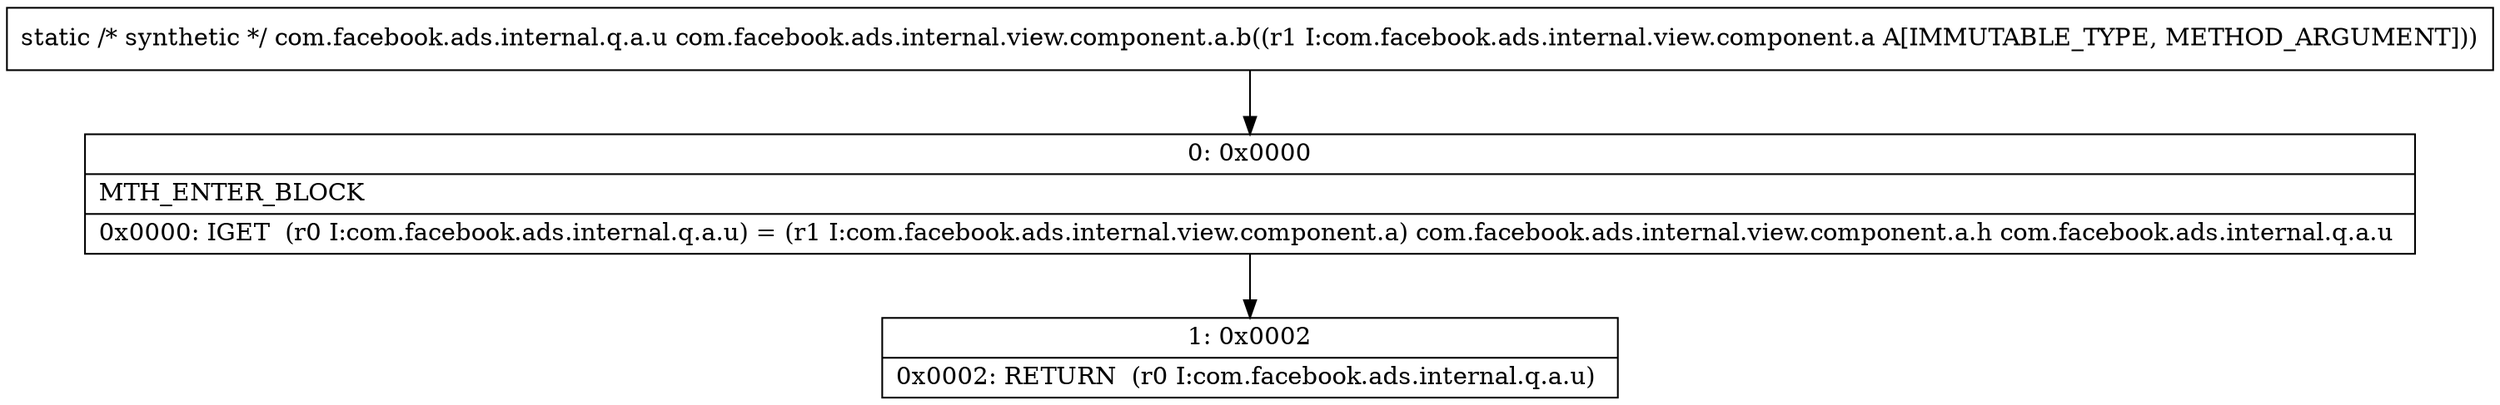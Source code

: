 digraph "CFG forcom.facebook.ads.internal.view.component.a.b(Lcom\/facebook\/ads\/internal\/view\/component\/a;)Lcom\/facebook\/ads\/internal\/q\/a\/u;" {
Node_0 [shape=record,label="{0\:\ 0x0000|MTH_ENTER_BLOCK\l|0x0000: IGET  (r0 I:com.facebook.ads.internal.q.a.u) = (r1 I:com.facebook.ads.internal.view.component.a) com.facebook.ads.internal.view.component.a.h com.facebook.ads.internal.q.a.u \l}"];
Node_1 [shape=record,label="{1\:\ 0x0002|0x0002: RETURN  (r0 I:com.facebook.ads.internal.q.a.u) \l}"];
MethodNode[shape=record,label="{static \/* synthetic *\/ com.facebook.ads.internal.q.a.u com.facebook.ads.internal.view.component.a.b((r1 I:com.facebook.ads.internal.view.component.a A[IMMUTABLE_TYPE, METHOD_ARGUMENT])) }"];
MethodNode -> Node_0;
Node_0 -> Node_1;
}

